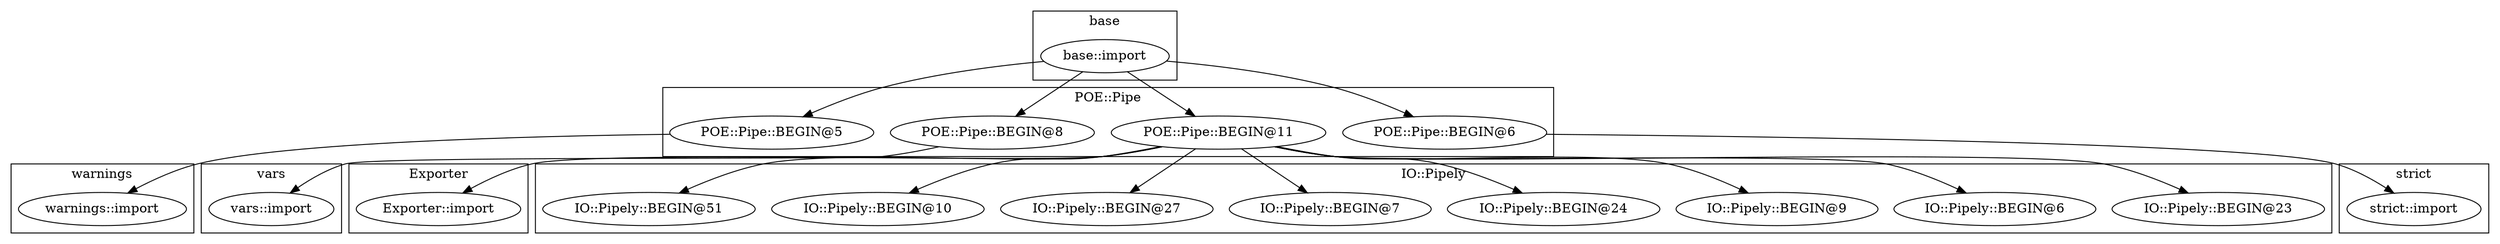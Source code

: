 digraph {
graph [overlap=false]
subgraph cluster_warnings {
	label="warnings";
	"warnings::import";
}
subgraph cluster_vars {
	label="vars";
	"vars::import";
}
subgraph cluster_strict {
	label="strict";
	"strict::import";
}
subgraph cluster_base {
	label="base";
	"base::import";
}
subgraph cluster_Exporter {
	label="Exporter";
	"Exporter::import";
}
subgraph cluster_IO_Pipely {
	label="IO::Pipely";
	"IO::Pipely::BEGIN@23";
	"IO::Pipely::BEGIN@6";
	"IO::Pipely::BEGIN@9";
	"IO::Pipely::BEGIN@24";
	"IO::Pipely::BEGIN@7";
	"IO::Pipely::BEGIN@27";
	"IO::Pipely::BEGIN@10";
	"IO::Pipely::BEGIN@51";
}
subgraph cluster_POE_Pipe {
	label="POE::Pipe";
	"POE::Pipe::BEGIN@5";
	"POE::Pipe::BEGIN@8";
	"POE::Pipe::BEGIN@11";
	"POE::Pipe::BEGIN@6";
}
"POE::Pipe::BEGIN@5" -> "warnings::import";
"POE::Pipe::BEGIN@6" -> "strict::import";
"POE::Pipe::BEGIN@8" -> "vars::import";
"POE::Pipe::BEGIN@11" -> "Exporter::import";
"POE::Pipe::BEGIN@11" -> "IO::Pipely::BEGIN@24";
"POE::Pipe::BEGIN@11" -> "IO::Pipely::BEGIN@7";
"POE::Pipe::BEGIN@11" -> "IO::Pipely::BEGIN@9";
"POE::Pipe::BEGIN@11" -> "IO::Pipely::BEGIN@6";
"POE::Pipe::BEGIN@11" -> "IO::Pipely::BEGIN@23";
"base::import" -> "POE::Pipe::BEGIN@11";
"POE::Pipe::BEGIN@11" -> "IO::Pipely::BEGIN@10";
"base::import" -> "POE::Pipe::BEGIN@6";
"POE::Pipe::BEGIN@11" -> "IO::Pipely::BEGIN@51";
"base::import" -> "POE::Pipe::BEGIN@8";
"base::import" -> "POE::Pipe::BEGIN@5";
"POE::Pipe::BEGIN@11" -> "IO::Pipely::BEGIN@27";
}
